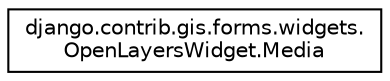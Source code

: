 digraph "Graphical Class Hierarchy"
{
 // LATEX_PDF_SIZE
  edge [fontname="Helvetica",fontsize="10",labelfontname="Helvetica",labelfontsize="10"];
  node [fontname="Helvetica",fontsize="10",shape=record];
  rankdir="LR";
  Node0 [label="django.contrib.gis.forms.widgets.\lOpenLayersWidget.Media",height=0.2,width=0.4,color="black", fillcolor="white", style="filled",URL="$d1/d66/classdjango_1_1contrib_1_1gis_1_1forms_1_1widgets_1_1_open_layers_widget_1_1_media.html",tooltip=" "];
}
